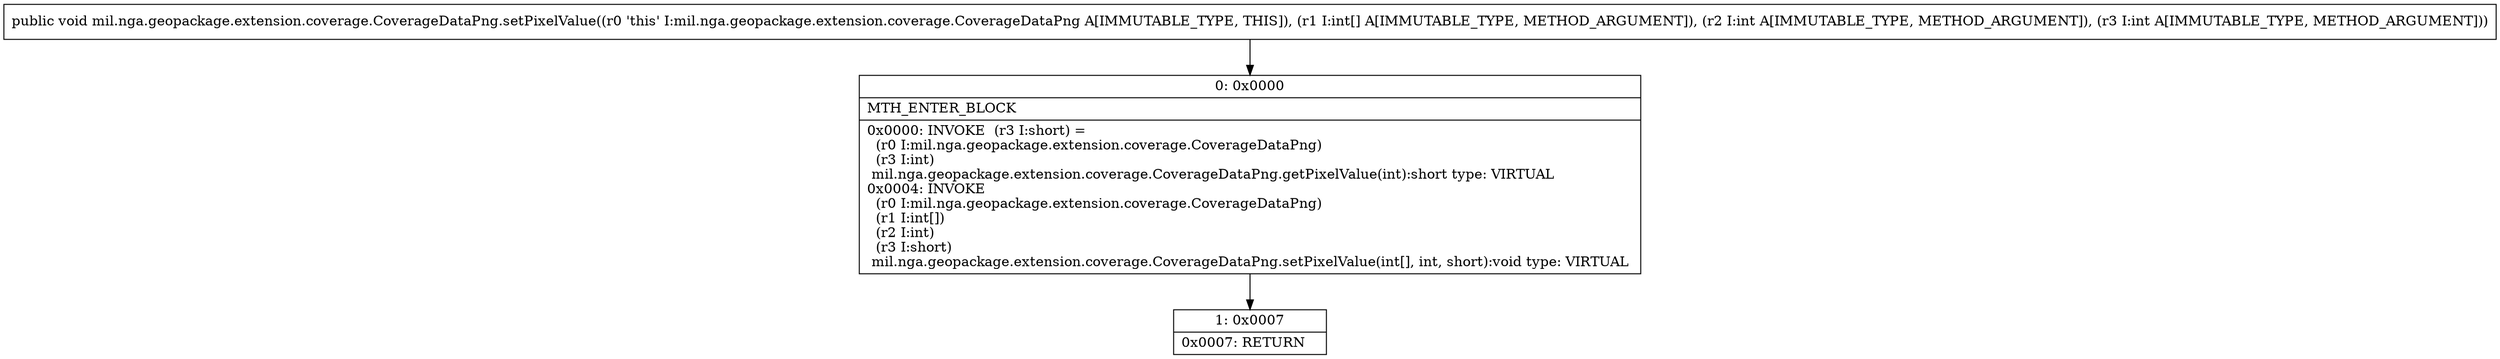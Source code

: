 digraph "CFG formil.nga.geopackage.extension.coverage.CoverageDataPng.setPixelValue([III)V" {
Node_0 [shape=record,label="{0\:\ 0x0000|MTH_ENTER_BLOCK\l|0x0000: INVOKE  (r3 I:short) = \l  (r0 I:mil.nga.geopackage.extension.coverage.CoverageDataPng)\l  (r3 I:int)\l mil.nga.geopackage.extension.coverage.CoverageDataPng.getPixelValue(int):short type: VIRTUAL \l0x0004: INVOKE  \l  (r0 I:mil.nga.geopackage.extension.coverage.CoverageDataPng)\l  (r1 I:int[])\l  (r2 I:int)\l  (r3 I:short)\l mil.nga.geopackage.extension.coverage.CoverageDataPng.setPixelValue(int[], int, short):void type: VIRTUAL \l}"];
Node_1 [shape=record,label="{1\:\ 0x0007|0x0007: RETURN   \l}"];
MethodNode[shape=record,label="{public void mil.nga.geopackage.extension.coverage.CoverageDataPng.setPixelValue((r0 'this' I:mil.nga.geopackage.extension.coverage.CoverageDataPng A[IMMUTABLE_TYPE, THIS]), (r1 I:int[] A[IMMUTABLE_TYPE, METHOD_ARGUMENT]), (r2 I:int A[IMMUTABLE_TYPE, METHOD_ARGUMENT]), (r3 I:int A[IMMUTABLE_TYPE, METHOD_ARGUMENT])) }"];
MethodNode -> Node_0;
Node_0 -> Node_1;
}

